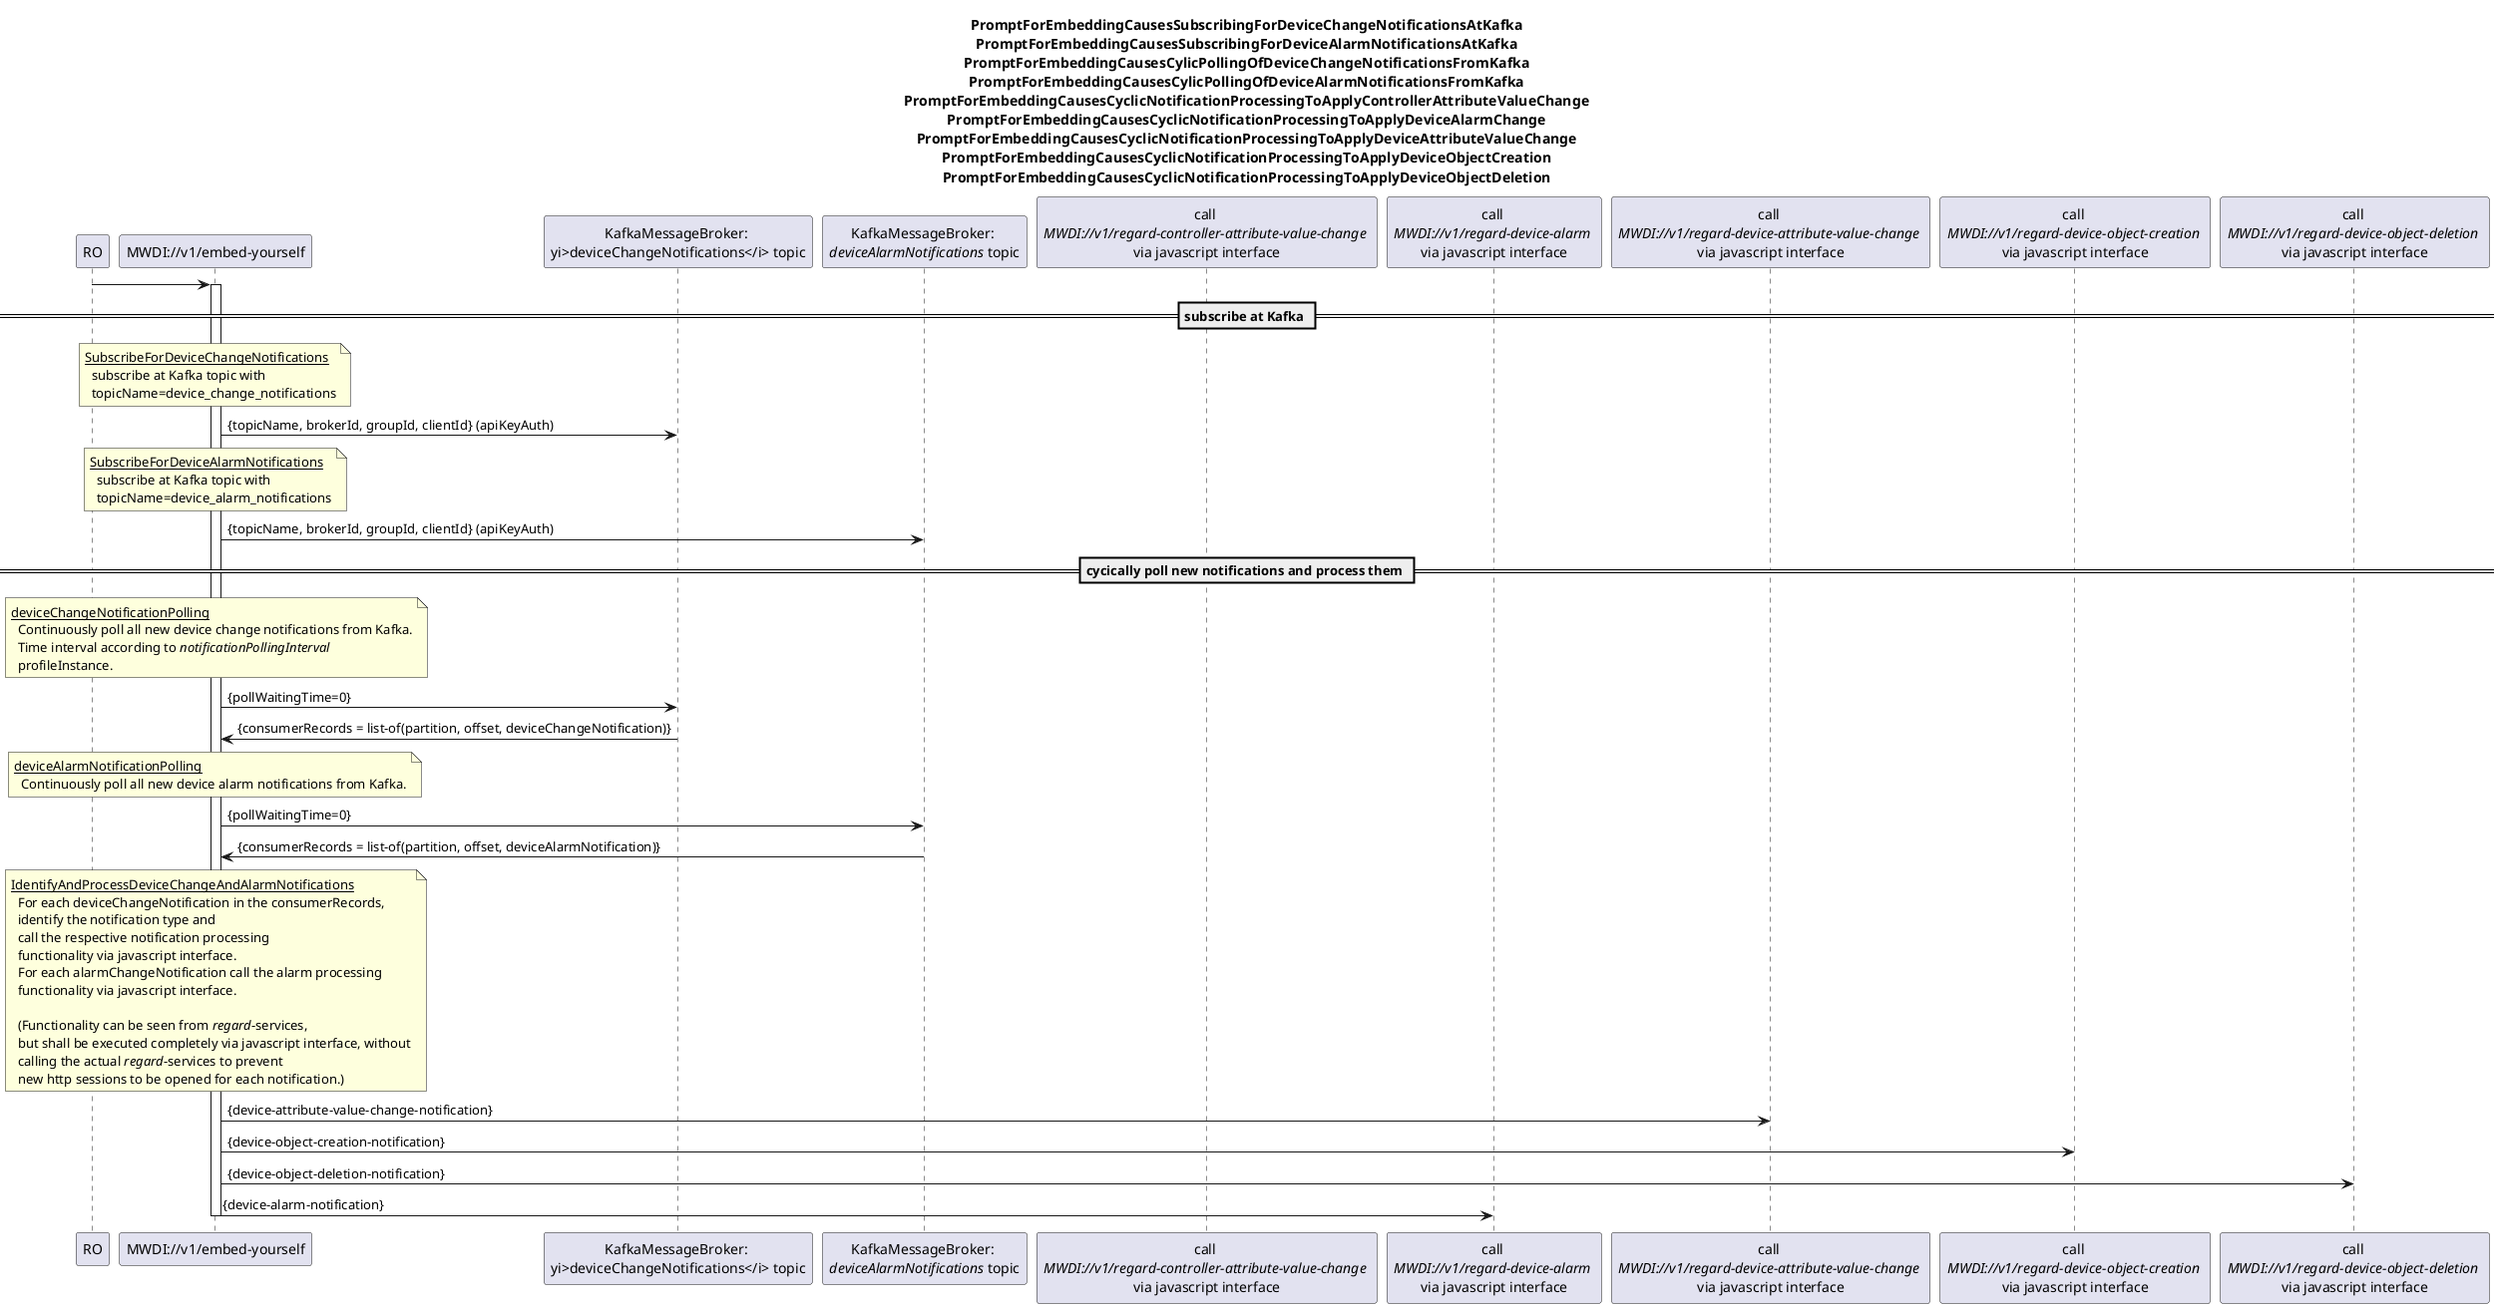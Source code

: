 @startuml 01x_NotificationPollingFromKafkaAndProcessing
skinparam responseMessageBelowArrow true

title 
PromptForEmbeddingCausesSubscribingForDeviceChangeNotificationsAtKafka
PromptForEmbeddingCausesSubscribingForDeviceAlarmNotificationsAtKafka
PromptForEmbeddingCausesCylicPollingOfDeviceChangeNotificationsFromKafka
PromptForEmbeddingCausesCylicPollingOfDeviceAlarmNotificationsFromKafka
PromptForEmbeddingCausesCyclicNotificationProcessingToApplyControllerAttributeValueChange
PromptForEmbeddingCausesCyclicNotificationProcessingToApplyDeviceAlarmChange
PromptForEmbeddingCausesCyclicNotificationProcessingToApplyDeviceAttributeValueChange
PromptForEmbeddingCausesCyclicNotificationProcessingToApplyDeviceObjectCreation
PromptForEmbeddingCausesCyclicNotificationProcessingToApplyDeviceObjectDeletion
end title

participant "RO" as ro
participant "MWDI://v1/embed-yourself" as mwdi
participant "KafkaMessageBroker: \nyi>deviceChangeNotifications</i> topic" as kafkaDev
participant "KafkaMessageBroker: \n<i>deviceAlarmNotifications</i> topic" as kafkaAlarm
participant "call \n<i>MWDI://v1/regard-controller-attribute-value-change </i>\nvia javascript interface" as regardCtrlAttChange
participant "call \n<i>MWDI://v1/regard-device-alarm </i>\nvia javascript interface" as regardAlarm
participant "call \n<i>MWDI://v1/regard-device-attribute-value-change </i>\nvia javascript interface" as regardDevAttChange
participant "call \n<i>MWDI://v1/regard-device-object-creation </i>\nvia javascript interface" as regardDevObjCreation
participant "call \n<i>MWDI://v1/regard-device-object-deletion </i>\nvia javascript interface" as regardDevObjDeletion

ro -> mwdi
activate mwdi


== subscribe at Kafka ==
note over mwdi
<u>SubscribeForDeviceChangeNotifications</u>
  subscribe at Kafka topic with
  topicName=device_change_notifications
end note
mwdi -> kafkaDev: {topicName, brokerId, groupId, clientId} (apiKeyAuth)

note over mwdi
<u>SubscribeForDeviceAlarmNotifications</u>
  subscribe at Kafka topic with
  topicName=device_alarm_notifications
end note
mwdi -> kafkaAlarm: {topicName, brokerId, groupId, clientId} (apiKeyAuth)

== cycically poll new notifications and process them ==
note over mwdi
<u>deviceChangeNotificationPolling</u>
  Continuously poll all new device change notifications from Kafka.
  Time interval according to <i>notificationPollingInterval</i>
  profileInstance.
end note
mwdi -> kafkaDev: {pollWaitingTime=0}
kafkaDev -> mwdi: {consumerRecords = list-of(partition, offset, deviceChangeNotification)}

note over mwdi
<u>deviceAlarmNotificationPolling</u>
  Continuously poll all new device alarm notifications from Kafka.
end note
mwdi -> kafkaAlarm: {pollWaitingTime=0}
kafkaAlarm -> mwdi: {consumerRecords = list-of(partition, offset, deviceAlarmNotification)}

note over mwdi
<u>IdentifyAndProcessDeviceChangeAndAlarmNotifications</u>
  For each deviceChangeNotification in the consumerRecords,
  identify the notification type and 
  call the respective notification processing
  functionality via javascript interface.
  For each alarmChangeNotification call the alarm processing
  functionality via javascript interface.

  (Functionality can be seen from <i>regard</i>-services,
  but shall be executed completely via javascript interface, without
  calling the actual <i>regard</i>-services to prevent
  new http sessions to be opened for each notification.)
end note
mwdi -> regardDevAttChange: {device-attribute-value-change-notification}
mwdi -> regardDevObjCreation: {device-object-creation-notification}
mwdi -> regardDevObjDeletion: {device-object-deletion-notification}
mwdi -> regardAlarm: {device-alarm-notification}

deactivate mwdi

@enduml